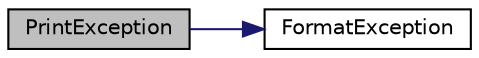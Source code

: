 digraph "PrintException"
{
  edge [fontname="Helvetica",fontsize="10",labelfontname="Helvetica",labelfontsize="10"];
  node [fontname="Helvetica",fontsize="10",shape=record];
  rankdir="LR";
  Node5526 [label="PrintException",height=0.2,width=0.4,color="black", fillcolor="grey75", style="filled", fontcolor="black"];
  Node5526 -> Node5527 [color="midnightblue",fontsize="10",style="solid",fontname="Helvetica"];
  Node5527 [label="FormatException",height=0.2,width=0.4,color="black", fillcolor="white", style="filled",URL="$df/d2d/util_8cpp.html#a4758c4b8791b61f02cb4cdf67e3e95b6"];
}
